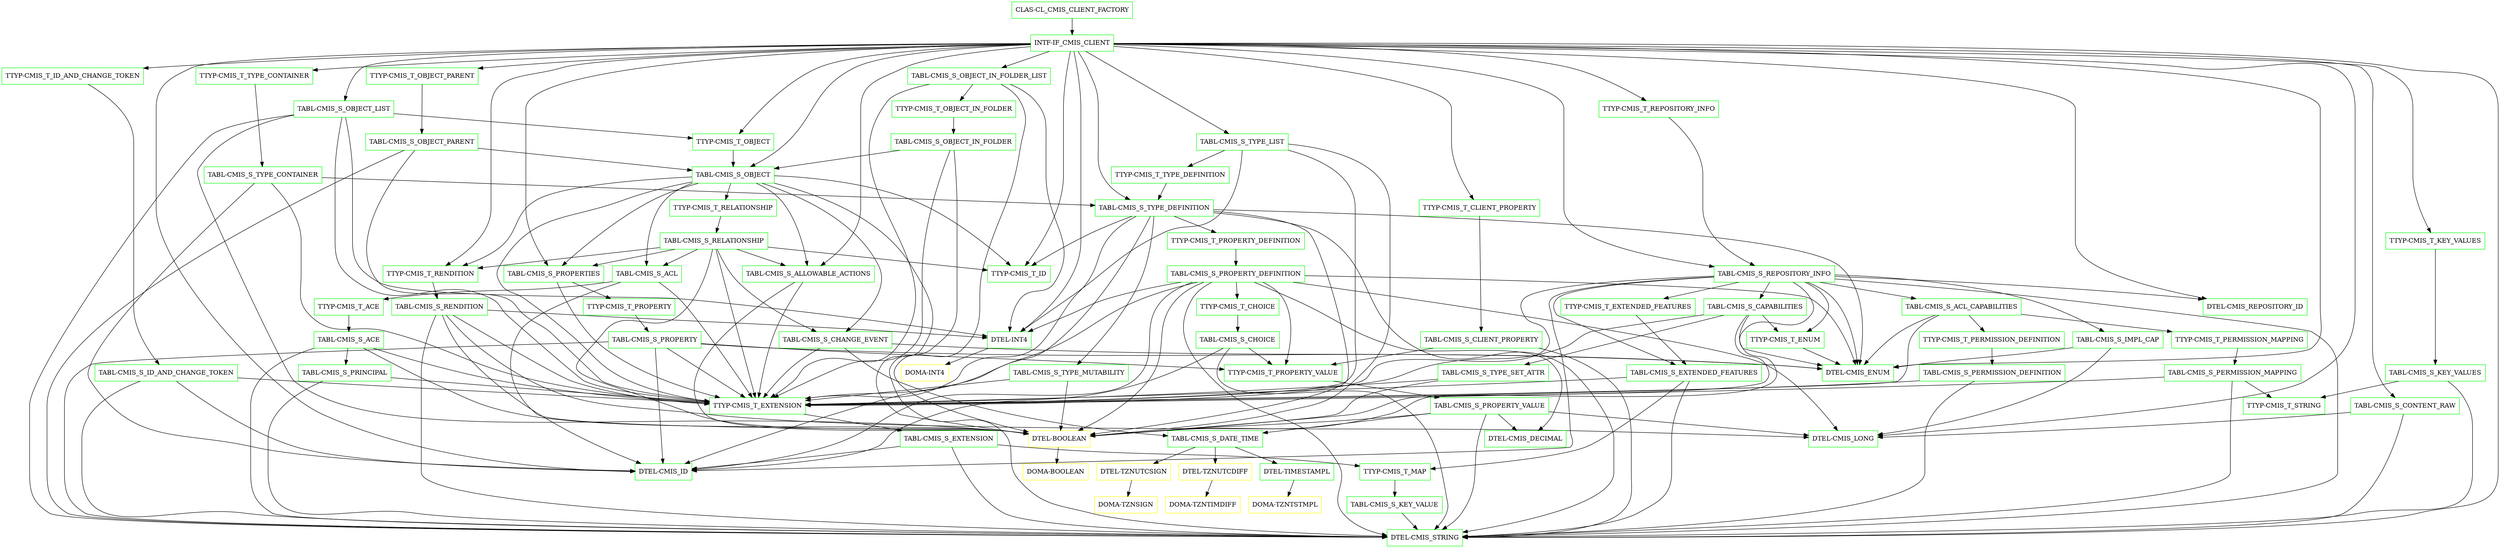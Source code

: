 digraph G {
  "CLAS-CL_CMIS_CLIENT_FACTORY" [shape=box,color=green];
  "INTF-IF_CMIS_CLIENT" [shape=box,color=green,URL="./INTF_IF_CMIS_CLIENT.html"];
  "TTYP-CMIS_T_OBJECT" [shape=box,color=green,URL="./TTYP_CMIS_T_OBJECT.html"];
  "TABL-CMIS_S_OBJECT" [shape=box,color=green,URL="./TABL_CMIS_S_OBJECT.html"];
  "TTYP-CMIS_T_EXTENSION" [shape=box,color=green,URL="./TTYP_CMIS_T_EXTENSION.html"];
  "TABL-CMIS_S_EXTENSION" [shape=box,color=green,URL="./TABL_CMIS_S_EXTENSION.html"];
  "TTYP-CMIS_T_MAP" [shape=box,color=green,URL="./TTYP_CMIS_T_MAP.html"];
  "TABL-CMIS_S_KEY_VALUE" [shape=box,color=green,URL="./TABL_CMIS_S_KEY_VALUE.html"];
  "DTEL-CMIS_STRING" [shape=box,color=green,URL="./DTEL_CMIS_STRING.html"];
  "DTEL-CMIS_ID" [shape=box,color=green,URL="./DTEL_CMIS_ID.html"];
  "TTYP-CMIS_T_RENDITION" [shape=box,color=green,URL="./TTYP_CMIS_T_RENDITION.html"];
  "TABL-CMIS_S_RENDITION" [shape=box,color=green,URL="./TABL_CMIS_S_RENDITION.html"];
  "DTEL-INT4" [shape=box,color=green,URL="./DTEL_INT4.html"];
  "DOMA-INT4" [shape=box,color=yellow,URL="./DOMA_INT4.html"];
  "DTEL-CMIS_LONG" [shape=box,color=green,URL="./DTEL_CMIS_LONG.html"];
  "TTYP-CMIS_T_ID" [shape=box,color=green,URL="./TTYP_CMIS_T_ID.html"];
  "DTEL-BOOLEAN" [shape=box,color=yellow,URL="./DTEL_BOOLEAN.html"];
  "DOMA-BOOLEAN" [shape=box,color=yellow,URL="./DOMA_BOOLEAN.html"];
  "TABL-CMIS_S_ACL" [shape=box,color=green,URL="./TABL_CMIS_S_ACL.html"];
  "TTYP-CMIS_T_ACE" [shape=box,color=green,URL="./TTYP_CMIS_T_ACE.html"];
  "TABL-CMIS_S_ACE" [shape=box,color=green,URL="./TABL_CMIS_S_ACE.html"];
  "TABL-CMIS_S_PRINCIPAL" [shape=box,color=green,URL="./TABL_CMIS_S_PRINCIPAL.html"];
  "TABL-CMIS_S_CHANGE_EVENT" [shape=box,color=green,URL="./TABL_CMIS_S_CHANGE_EVENT.html"];
  "TABL-CMIS_S_DATE_TIME" [shape=box,color=green,URL="./TABL_CMIS_S_DATE_TIME.html"];
  "DTEL-TZNUTCSIGN" [shape=box,color=yellow,URL="./DTEL_TZNUTCSIGN.html"];
  "DOMA-TZNSIGN" [shape=box,color=yellow,URL="./DOMA_TZNSIGN.html"];
  "DTEL-TZNUTCDIFF" [shape=box,color=yellow,URL="./DTEL_TZNUTCDIFF.html"];
  "DOMA-TZNTIMDIFF" [shape=box,color=yellow,URL="./DOMA_TZNTIMDIFF.html"];
  "DTEL-TIMESTAMPL" [shape=box,color=green,URL="./DTEL_TIMESTAMPL.html"];
  "DOMA-TZNTSTMPL" [shape=box,color=yellow,URL="./DOMA_TZNTSTMPL.html"];
  "DTEL-CMIS_ENUM" [shape=box,color=green,URL="./DTEL_CMIS_ENUM.html"];
  "TTYP-CMIS_T_RELATIONSHIP" [shape=box,color=green,URL="./TTYP_CMIS_T_RELATIONSHIP.html"];
  "TABL-CMIS_S_RELATIONSHIP" [shape=box,color=green,URL="./TABL_CMIS_S_RELATIONSHIP.html"];
  "TABL-CMIS_S_ALLOWABLE_ACTIONS" [shape=box,color=green,URL="./TABL_CMIS_S_ALLOWABLE_ACTIONS.html"];
  "TABL-CMIS_S_PROPERTIES" [shape=box,color=green,URL="./TABL_CMIS_S_PROPERTIES.html"];
  "TTYP-CMIS_T_PROPERTY" [shape=box,color=green,URL="./TTYP_CMIS_T_PROPERTY.html"];
  "TABL-CMIS_S_PROPERTY" [shape=box,color=green,URL="./TABL_CMIS_S_PROPERTY.html"];
  "TTYP-CMIS_T_PROPERTY_VALUE" [shape=box,color=green,URL="./TTYP_CMIS_T_PROPERTY_VALUE.html"];
  "TABL-CMIS_S_PROPERTY_VALUE" [shape=box,color=green,URL="./TABL_CMIS_S_PROPERTY_VALUE.html"];
  "DTEL-CMIS_DECIMAL" [shape=box,color=green,URL="./DTEL_CMIS_DECIMAL.html"];
  "TTYP-CMIS_T_ID_AND_CHANGE_TOKEN" [shape=box,color=green,URL="./TTYP_CMIS_T_ID_AND_CHANGE_TOKEN.html"];
  "TABL-CMIS_S_ID_AND_CHANGE_TOKEN" [shape=box,color=green,URL="./TABL_CMIS_S_ID_AND_CHANGE_TOKEN.html"];
  "TABL-CMIS_S_OBJECT_LIST" [shape=box,color=green,URL="./TABL_CMIS_S_OBJECT_LIST.html"];
  "TTYP-CMIS_T_CLIENT_PROPERTY" [shape=box,color=green,URL="./TTYP_CMIS_T_CLIENT_PROPERTY.html"];
  "TABL-CMIS_S_CLIENT_PROPERTY" [shape=box,color=green,URL="./TABL_CMIS_S_CLIENT_PROPERTY.html"];
  "TTYP-CMIS_T_TYPE_CONTAINER" [shape=box,color=green,URL="./TTYP_CMIS_T_TYPE_CONTAINER.html"];
  "TABL-CMIS_S_TYPE_CONTAINER" [shape=box,color=green,URL="./TABL_CMIS_S_TYPE_CONTAINER.html"];
  "TABL-CMIS_S_TYPE_DEFINITION" [shape=box,color=green,URL="./TABL_CMIS_S_TYPE_DEFINITION.html"];
  "TTYP-CMIS_T_PROPERTY_DEFINITION" [shape=box,color=green,URL="./TTYP_CMIS_T_PROPERTY_DEFINITION.html"];
  "TABL-CMIS_S_PROPERTY_DEFINITION" [shape=box,color=green,URL="./TABL_CMIS_S_PROPERTY_DEFINITION.html"];
  "TTYP-CMIS_T_CHOICE" [shape=box,color=green,URL="./TTYP_CMIS_T_CHOICE.html"];
  "TABL-CMIS_S_CHOICE" [shape=box,color=green,URL="./TABL_CMIS_S_CHOICE.html"];
  "TABL-CMIS_S_TYPE_MUTABILITY" [shape=box,color=green,URL="./TABL_CMIS_S_TYPE_MUTABILITY.html"];
  "TTYP-CMIS_T_OBJECT_PARENT" [shape=box,color=green,URL="./TTYP_CMIS_T_OBJECT_PARENT.html"];
  "TABL-CMIS_S_OBJECT_PARENT" [shape=box,color=green,URL="./TABL_CMIS_S_OBJECT_PARENT.html"];
  "TABL-CMIS_S_OBJECT_IN_FOLDER_LIST" [shape=box,color=green,URL="./TABL_CMIS_S_OBJECT_IN_FOLDER_LIST.html"];
  "TTYP-CMIS_T_OBJECT_IN_FOLDER" [shape=box,color=green,URL="./TTYP_CMIS_T_OBJECT_IN_FOLDER.html"];
  "TABL-CMIS_S_OBJECT_IN_FOLDER" [shape=box,color=green,URL="./TABL_CMIS_S_OBJECT_IN_FOLDER.html"];
  "TABL-CMIS_S_TYPE_LIST" [shape=box,color=green,URL="./TABL_CMIS_S_TYPE_LIST.html"];
  "TTYP-CMIS_T_TYPE_DEFINITION" [shape=box,color=green,URL="./TTYP_CMIS_T_TYPE_DEFINITION.html"];
  "TABL-CMIS_S_REPOSITORY_INFO" [shape=box,color=green,URL="./TABL_CMIS_S_REPOSITORY_INFO.html"];
  "TTYP-CMIS_T_EXTENDED_FEATURES" [shape=box,color=green,URL="./TTYP_CMIS_T_EXTENDED_FEATURES.html"];
  "TABL-CMIS_S_EXTENDED_FEATURES" [shape=box,color=green,URL="./TABL_CMIS_S_EXTENDED_FEATURES.html"];
  "TABL-CMIS_S_IMPL_CAP" [shape=box,color=green,URL="./TABL_CMIS_S_IMPL_CAP.html"];
  "TABL-CMIS_S_ACL_CAPABILITIES" [shape=box,color=green,URL="./TABL_CMIS_S_ACL_CAPABILITIES.html"];
  "TTYP-CMIS_T_PERMISSION_DEFINITION" [shape=box,color=green,URL="./TTYP_CMIS_T_PERMISSION_DEFINITION.html"];
  "TABL-CMIS_S_PERMISSION_DEFINITION" [shape=box,color=green,URL="./TABL_CMIS_S_PERMISSION_DEFINITION.html"];
  "TTYP-CMIS_T_PERMISSION_MAPPING" [shape=box,color=green,URL="./TTYP_CMIS_T_PERMISSION_MAPPING.html"];
  "TABL-CMIS_S_PERMISSION_MAPPING" [shape=box,color=green,URL="./TABL_CMIS_S_PERMISSION_MAPPING.html"];
  "TTYP-CMIS_T_STRING" [shape=box,color=green,URL="./TTYP_CMIS_T_STRING.html"];
  "TABL-CMIS_S_CAPABILITIES" [shape=box,color=green,URL="./TABL_CMIS_S_CAPABILITIES.html"];
  "TABL-CMIS_S_TYPE_SET_ATTR" [shape=box,color=green,URL="./TABL_CMIS_S_TYPE_SET_ATTR.html"];
  "TTYP-CMIS_T_ENUM" [shape=box,color=green,URL="./TTYP_CMIS_T_ENUM.html"];
  "DTEL-CMIS_REPOSITORY_ID" [shape=box,color=green,URL="./DTEL_CMIS_REPOSITORY_ID.html"];
  "TTYP-CMIS_T_REPOSITORY_INFO" [shape=box,color=green,URL="./TTYP_CMIS_T_REPOSITORY_INFO.html"];
  "TTYP-CMIS_T_KEY_VALUES" [shape=box,color=green,URL="./TTYP_CMIS_T_KEY_VALUES.html"];
  "TABL-CMIS_S_KEY_VALUES" [shape=box,color=green,URL="./TABL_CMIS_S_KEY_VALUES.html"];
  "TABL-CMIS_S_CONTENT_RAW" [shape=box,color=green,URL="./TABL_CMIS_S_CONTENT_RAW.html"];
  "CLAS-CL_CMIS_CLIENT_FACTORY" -> "INTF-IF_CMIS_CLIENT";
  "INTF-IF_CMIS_CLIENT" -> "DTEL-CMIS_REPOSITORY_ID";
  "INTF-IF_CMIS_CLIENT" -> "DTEL-CMIS_ID";
  "INTF-IF_CMIS_CLIENT" -> "TABL-CMIS_S_CONTENT_RAW";
  "INTF-IF_CMIS_CLIENT" -> "DTEL-CMIS_STRING";
  "INTF-IF_CMIS_CLIENT" -> "TABL-CMIS_S_OBJECT";
  "INTF-IF_CMIS_CLIENT" -> "TTYP-CMIS_T_KEY_VALUES";
  "INTF-IF_CMIS_CLIENT" -> "DTEL-CMIS_ENUM";
  "INTF-IF_CMIS_CLIENT" -> "TTYP-CMIS_T_REPOSITORY_INFO";
  "INTF-IF_CMIS_CLIENT" -> "TABL-CMIS_S_REPOSITORY_INFO";
  "INTF-IF_CMIS_CLIENT" -> "DTEL-INT4";
  "INTF-IF_CMIS_CLIENT" -> "TABL-CMIS_S_TYPE_LIST";
  "INTF-IF_CMIS_CLIENT" -> "TABL-CMIS_S_OBJECT_IN_FOLDER_LIST";
  "INTF-IF_CMIS_CLIENT" -> "TTYP-CMIS_T_OBJECT_PARENT";
  "INTF-IF_CMIS_CLIENT" -> "TABL-CMIS_S_TYPE_DEFINITION";
  "INTF-IF_CMIS_CLIENT" -> "TTYP-CMIS_T_TYPE_CONTAINER";
  "INTF-IF_CMIS_CLIENT" -> "TTYP-CMIS_T_CLIENT_PROPERTY";
  "INTF-IF_CMIS_CLIENT" -> "TTYP-CMIS_T_ID";
  "INTF-IF_CMIS_CLIENT" -> "TABL-CMIS_S_OBJECT_LIST";
  "INTF-IF_CMIS_CLIENT" -> "TABL-CMIS_S_PROPERTIES";
  "INTF-IF_CMIS_CLIENT" -> "TABL-CMIS_S_ALLOWABLE_ACTIONS";
  "INTF-IF_CMIS_CLIENT" -> "TTYP-CMIS_T_RENDITION";
  "INTF-IF_CMIS_CLIENT" -> "DTEL-CMIS_LONG";
  "INTF-IF_CMIS_CLIENT" -> "TTYP-CMIS_T_ID_AND_CHANGE_TOKEN";
  "INTF-IF_CMIS_CLIENT" -> "TTYP-CMIS_T_OBJECT";
  "TTYP-CMIS_T_OBJECT" -> "TABL-CMIS_S_OBJECT";
  "TABL-CMIS_S_OBJECT" -> "TABL-CMIS_S_PROPERTIES";
  "TABL-CMIS_S_OBJECT" -> "TABL-CMIS_S_ALLOWABLE_ACTIONS";
  "TABL-CMIS_S_OBJECT" -> "TTYP-CMIS_T_RELATIONSHIP";
  "TABL-CMIS_S_OBJECT" -> "TABL-CMIS_S_CHANGE_EVENT";
  "TABL-CMIS_S_OBJECT" -> "TABL-CMIS_S_ACL";
  "TABL-CMIS_S_OBJECT" -> "DTEL-BOOLEAN";
  "TABL-CMIS_S_OBJECT" -> "TTYP-CMIS_T_ID";
  "TABL-CMIS_S_OBJECT" -> "TTYP-CMIS_T_RENDITION";
  "TABL-CMIS_S_OBJECT" -> "TTYP-CMIS_T_EXTENSION";
  "TTYP-CMIS_T_EXTENSION" -> "TABL-CMIS_S_EXTENSION";
  "TABL-CMIS_S_EXTENSION" -> "DTEL-CMIS_ID";
  "TABL-CMIS_S_EXTENSION" -> "DTEL-CMIS_STRING";
  "TABL-CMIS_S_EXTENSION" -> "TTYP-CMIS_T_MAP";
  "TTYP-CMIS_T_MAP" -> "TABL-CMIS_S_KEY_VALUE";
  "TABL-CMIS_S_KEY_VALUE" -> "DTEL-CMIS_STRING";
  "TTYP-CMIS_T_RENDITION" -> "TABL-CMIS_S_RENDITION";
  "TABL-CMIS_S_RENDITION" -> "DTEL-CMIS_STRING";
  "TABL-CMIS_S_RENDITION" -> "DTEL-CMIS_LONG";
  "TABL-CMIS_S_RENDITION" -> "DTEL-INT4";
  "TABL-CMIS_S_RENDITION" -> "DTEL-CMIS_ID";
  "TABL-CMIS_S_RENDITION" -> "TTYP-CMIS_T_EXTENSION";
  "DTEL-INT4" -> "DOMA-INT4";
  "DTEL-BOOLEAN" -> "DOMA-BOOLEAN";
  "TABL-CMIS_S_ACL" -> "TTYP-CMIS_T_ACE";
  "TABL-CMIS_S_ACL" -> "DTEL-BOOLEAN";
  "TABL-CMIS_S_ACL" -> "TTYP-CMIS_T_EXTENSION";
  "TTYP-CMIS_T_ACE" -> "TABL-CMIS_S_ACE";
  "TABL-CMIS_S_ACE" -> "TABL-CMIS_S_PRINCIPAL";
  "TABL-CMIS_S_ACE" -> "DTEL-CMIS_STRING";
  "TABL-CMIS_S_ACE" -> "DTEL-BOOLEAN";
  "TABL-CMIS_S_ACE" -> "TTYP-CMIS_T_EXTENSION";
  "TABL-CMIS_S_PRINCIPAL" -> "DTEL-CMIS_STRING";
  "TABL-CMIS_S_PRINCIPAL" -> "TTYP-CMIS_T_EXTENSION";
  "TABL-CMIS_S_CHANGE_EVENT" -> "DTEL-CMIS_ENUM";
  "TABL-CMIS_S_CHANGE_EVENT" -> "TABL-CMIS_S_DATE_TIME";
  "TABL-CMIS_S_CHANGE_EVENT" -> "TTYP-CMIS_T_EXTENSION";
  "TABL-CMIS_S_DATE_TIME" -> "DTEL-TIMESTAMPL";
  "TABL-CMIS_S_DATE_TIME" -> "DTEL-TZNUTCDIFF";
  "TABL-CMIS_S_DATE_TIME" -> "DTEL-TZNUTCSIGN";
  "DTEL-TZNUTCSIGN" -> "DOMA-TZNSIGN";
  "DTEL-TZNUTCDIFF" -> "DOMA-TZNTIMDIFF";
  "DTEL-TIMESTAMPL" -> "DOMA-TZNTSTMPL";
  "TTYP-CMIS_T_RELATIONSHIP" -> "TABL-CMIS_S_RELATIONSHIP";
  "TABL-CMIS_S_RELATIONSHIP" -> "TABL-CMIS_S_PROPERTIES";
  "TABL-CMIS_S_RELATIONSHIP" -> "TABL-CMIS_S_ALLOWABLE_ACTIONS";
  "TABL-CMIS_S_RELATIONSHIP" -> "TABL-CMIS_S_CHANGE_EVENT";
  "TABL-CMIS_S_RELATIONSHIP" -> "TABL-CMIS_S_ACL";
  "TABL-CMIS_S_RELATIONSHIP" -> "DTEL-BOOLEAN";
  "TABL-CMIS_S_RELATIONSHIP" -> "TTYP-CMIS_T_ID";
  "TABL-CMIS_S_RELATIONSHIP" -> "TTYP-CMIS_T_RENDITION";
  "TABL-CMIS_S_RELATIONSHIP" -> "TTYP-CMIS_T_EXTENSION";
  "TABL-CMIS_S_ALLOWABLE_ACTIONS" -> "DTEL-BOOLEAN";
  "TABL-CMIS_S_ALLOWABLE_ACTIONS" -> "TTYP-CMIS_T_EXTENSION";
  "TABL-CMIS_S_PROPERTIES" -> "TTYP-CMIS_T_PROPERTY";
  "TABL-CMIS_S_PROPERTIES" -> "TTYP-CMIS_T_EXTENSION";
  "TTYP-CMIS_T_PROPERTY" -> "TABL-CMIS_S_PROPERTY";
  "TABL-CMIS_S_PROPERTY" -> "DTEL-CMIS_ID";
  "TABL-CMIS_S_PROPERTY" -> "DTEL-CMIS_ENUM";
  "TABL-CMIS_S_PROPERTY" -> "DTEL-CMIS_STRING";
  "TABL-CMIS_S_PROPERTY" -> "TTYP-CMIS_T_PROPERTY_VALUE";
  "TABL-CMIS_S_PROPERTY" -> "TTYP-CMIS_T_EXTENSION";
  "TTYP-CMIS_T_PROPERTY_VALUE" -> "TABL-CMIS_S_PROPERTY_VALUE";
  "TABL-CMIS_S_PROPERTY_VALUE" -> "DTEL-CMIS_STRING";
  "TABL-CMIS_S_PROPERTY_VALUE" -> "DTEL-BOOLEAN";
  "TABL-CMIS_S_PROPERTY_VALUE" -> "DTEL-CMIS_LONG";
  "TABL-CMIS_S_PROPERTY_VALUE" -> "DTEL-CMIS_DECIMAL";
  "TABL-CMIS_S_PROPERTY_VALUE" -> "TABL-CMIS_S_DATE_TIME";
  "TTYP-CMIS_T_ID_AND_CHANGE_TOKEN" -> "TABL-CMIS_S_ID_AND_CHANGE_TOKEN";
  "TABL-CMIS_S_ID_AND_CHANGE_TOKEN" -> "DTEL-CMIS_ID";
  "TABL-CMIS_S_ID_AND_CHANGE_TOKEN" -> "DTEL-CMIS_STRING";
  "TABL-CMIS_S_ID_AND_CHANGE_TOKEN" -> "TTYP-CMIS_T_EXTENSION";
  "TABL-CMIS_S_OBJECT_LIST" -> "TTYP-CMIS_T_OBJECT";
  "TABL-CMIS_S_OBJECT_LIST" -> "DTEL-BOOLEAN";
  "TABL-CMIS_S_OBJECT_LIST" -> "DTEL-INT4";
  "TABL-CMIS_S_OBJECT_LIST" -> "DTEL-CMIS_STRING";
  "TABL-CMIS_S_OBJECT_LIST" -> "TTYP-CMIS_T_EXTENSION";
  "TTYP-CMIS_T_CLIENT_PROPERTY" -> "TABL-CMIS_S_CLIENT_PROPERTY";
  "TABL-CMIS_S_CLIENT_PROPERTY" -> "DTEL-CMIS_STRING";
  "TABL-CMIS_S_CLIENT_PROPERTY" -> "TTYP-CMIS_T_PROPERTY_VALUE";
  "TTYP-CMIS_T_TYPE_CONTAINER" -> "TABL-CMIS_S_TYPE_CONTAINER";
  "TABL-CMIS_S_TYPE_CONTAINER" -> "DTEL-CMIS_ID";
  "TABL-CMIS_S_TYPE_CONTAINER" -> "TABL-CMIS_S_TYPE_DEFINITION";
  "TABL-CMIS_S_TYPE_CONTAINER" -> "TTYP-CMIS_T_EXTENSION";
  "TABL-CMIS_S_TYPE_DEFINITION" -> "DTEL-CMIS_ID";
  "TABL-CMIS_S_TYPE_DEFINITION" -> "DTEL-CMIS_STRING";
  "TABL-CMIS_S_TYPE_DEFINITION" -> "DTEL-CMIS_ENUM";
  "TABL-CMIS_S_TYPE_DEFINITION" -> "DTEL-BOOLEAN";
  "TABL-CMIS_S_TYPE_DEFINITION" -> "TTYP-CMIS_T_ID";
  "TABL-CMIS_S_TYPE_DEFINITION" -> "TABL-CMIS_S_TYPE_MUTABILITY";
  "TABL-CMIS_S_TYPE_DEFINITION" -> "TTYP-CMIS_T_PROPERTY_DEFINITION";
  "TABL-CMIS_S_TYPE_DEFINITION" -> "TTYP-CMIS_T_EXTENSION";
  "TTYP-CMIS_T_PROPERTY_DEFINITION" -> "TABL-CMIS_S_PROPERTY_DEFINITION";
  "TABL-CMIS_S_PROPERTY_DEFINITION" -> "DTEL-CMIS_ID";
  "TABL-CMIS_S_PROPERTY_DEFINITION" -> "DTEL-CMIS_STRING";
  "TABL-CMIS_S_PROPERTY_DEFINITION" -> "DTEL-CMIS_ENUM";
  "TABL-CMIS_S_PROPERTY_DEFINITION" -> "DTEL-BOOLEAN";
  "TABL-CMIS_S_PROPERTY_DEFINITION" -> "DTEL-INT4";
  "TABL-CMIS_S_PROPERTY_DEFINITION" -> "DTEL-CMIS_DECIMAL";
  "TABL-CMIS_S_PROPERTY_DEFINITION" -> "DTEL-CMIS_LONG";
  "TABL-CMIS_S_PROPERTY_DEFINITION" -> "TTYP-CMIS_T_PROPERTY_VALUE";
  "TABL-CMIS_S_PROPERTY_DEFINITION" -> "TTYP-CMIS_T_CHOICE";
  "TABL-CMIS_S_PROPERTY_DEFINITION" -> "TTYP-CMIS_T_EXTENSION";
  "TTYP-CMIS_T_CHOICE" -> "TABL-CMIS_S_CHOICE";
  "TABL-CMIS_S_CHOICE" -> "DTEL-CMIS_ID";
  "TABL-CMIS_S_CHOICE" -> "DTEL-CMIS_STRING";
  "TABL-CMIS_S_CHOICE" -> "TTYP-CMIS_T_PROPERTY_VALUE";
  "TABL-CMIS_S_TYPE_MUTABILITY" -> "DTEL-BOOLEAN";
  "TABL-CMIS_S_TYPE_MUTABILITY" -> "TTYP-CMIS_T_EXTENSION";
  "TTYP-CMIS_T_OBJECT_PARENT" -> "TABL-CMIS_S_OBJECT_PARENT";
  "TABL-CMIS_S_OBJECT_PARENT" -> "TABL-CMIS_S_OBJECT";
  "TABL-CMIS_S_OBJECT_PARENT" -> "DTEL-CMIS_STRING";
  "TABL-CMIS_S_OBJECT_PARENT" -> "TTYP-CMIS_T_EXTENSION";
  "TABL-CMIS_S_OBJECT_IN_FOLDER_LIST" -> "TTYP-CMIS_T_OBJECT_IN_FOLDER";
  "TABL-CMIS_S_OBJECT_IN_FOLDER_LIST" -> "DTEL-BOOLEAN";
  "TABL-CMIS_S_OBJECT_IN_FOLDER_LIST" -> "DTEL-INT4";
  "TABL-CMIS_S_OBJECT_IN_FOLDER_LIST" -> "TTYP-CMIS_T_EXTENSION";
  "TTYP-CMIS_T_OBJECT_IN_FOLDER" -> "TABL-CMIS_S_OBJECT_IN_FOLDER";
  "TABL-CMIS_S_OBJECT_IN_FOLDER" -> "TABL-CMIS_S_OBJECT";
  "TABL-CMIS_S_OBJECT_IN_FOLDER" -> "DTEL-CMIS_STRING";
  "TABL-CMIS_S_OBJECT_IN_FOLDER" -> "TTYP-CMIS_T_EXTENSION";
  "TABL-CMIS_S_TYPE_LIST" -> "TTYP-CMIS_T_TYPE_DEFINITION";
  "TABL-CMIS_S_TYPE_LIST" -> "DTEL-BOOLEAN";
  "TABL-CMIS_S_TYPE_LIST" -> "DTEL-INT4";
  "TABL-CMIS_S_TYPE_LIST" -> "TTYP-CMIS_T_EXTENSION";
  "TTYP-CMIS_T_TYPE_DEFINITION" -> "TABL-CMIS_S_TYPE_DEFINITION";
  "TABL-CMIS_S_REPOSITORY_INFO" -> "DTEL-CMIS_REPOSITORY_ID";
  "TABL-CMIS_S_REPOSITORY_INFO" -> "DTEL-CMIS_STRING";
  "TABL-CMIS_S_REPOSITORY_INFO" -> "DTEL-CMIS_ID";
  "TABL-CMIS_S_REPOSITORY_INFO" -> "DTEL-CMIS_ENUM";
  "TABL-CMIS_S_REPOSITORY_INFO" -> "DTEL-BOOLEAN";
  "TABL-CMIS_S_REPOSITORY_INFO" -> "TTYP-CMIS_T_ENUM";
  "TABL-CMIS_S_REPOSITORY_INFO" -> "TABL-CMIS_S_CAPABILITIES";
  "TABL-CMIS_S_REPOSITORY_INFO" -> "TABL-CMIS_S_ACL_CAPABILITIES";
  "TABL-CMIS_S_REPOSITORY_INFO" -> "TABL-CMIS_S_EXTENDED_FEATURES";
  "TABL-CMIS_S_REPOSITORY_INFO" -> "TTYP-CMIS_T_EXTENSION";
  "TABL-CMIS_S_REPOSITORY_INFO" -> "TABL-CMIS_S_IMPL_CAP";
  "TABL-CMIS_S_REPOSITORY_INFO" -> "TTYP-CMIS_T_EXTENDED_FEATURES";
  "TTYP-CMIS_T_EXTENDED_FEATURES" -> "TABL-CMIS_S_EXTENDED_FEATURES";
  "TABL-CMIS_S_EXTENDED_FEATURES" -> "DTEL-CMIS_STRING";
  "TABL-CMIS_S_EXTENDED_FEATURES" -> "TTYP-CMIS_T_MAP";
  "TABL-CMIS_S_EXTENDED_FEATURES" -> "TTYP-CMIS_T_EXTENSION";
  "TABL-CMIS_S_IMPL_CAP" -> "DTEL-CMIS_ENUM";
  "TABL-CMIS_S_IMPL_CAP" -> "DTEL-CMIS_LONG";
  "TABL-CMIS_S_ACL_CAPABILITIES" -> "DTEL-CMIS_ENUM";
  "TABL-CMIS_S_ACL_CAPABILITIES" -> "TTYP-CMIS_T_PERMISSION_MAPPING";
  "TABL-CMIS_S_ACL_CAPABILITIES" -> "TTYP-CMIS_T_PERMISSION_DEFINITION";
  "TABL-CMIS_S_ACL_CAPABILITIES" -> "TTYP-CMIS_T_EXTENSION";
  "TTYP-CMIS_T_PERMISSION_DEFINITION" -> "TABL-CMIS_S_PERMISSION_DEFINITION";
  "TABL-CMIS_S_PERMISSION_DEFINITION" -> "DTEL-CMIS_STRING";
  "TABL-CMIS_S_PERMISSION_DEFINITION" -> "TTYP-CMIS_T_EXTENSION";
  "TTYP-CMIS_T_PERMISSION_MAPPING" -> "TABL-CMIS_S_PERMISSION_MAPPING";
  "TABL-CMIS_S_PERMISSION_MAPPING" -> "DTEL-CMIS_STRING";
  "TABL-CMIS_S_PERMISSION_MAPPING" -> "TTYP-CMIS_T_STRING";
  "TABL-CMIS_S_PERMISSION_MAPPING" -> "TTYP-CMIS_T_EXTENSION";
  "TABL-CMIS_S_CAPABILITIES" -> "DTEL-CMIS_ENUM";
  "TABL-CMIS_S_CAPABILITIES" -> "DTEL-BOOLEAN";
  "TABL-CMIS_S_CAPABILITIES" -> "TTYP-CMIS_T_ENUM";
  "TABL-CMIS_S_CAPABILITIES" -> "TABL-CMIS_S_TYPE_SET_ATTR";
  "TABL-CMIS_S_CAPABILITIES" -> "TTYP-CMIS_T_EXTENSION";
  "TABL-CMIS_S_TYPE_SET_ATTR" -> "DTEL-BOOLEAN";
  "TABL-CMIS_S_TYPE_SET_ATTR" -> "TTYP-CMIS_T_EXTENSION";
  "TTYP-CMIS_T_ENUM" -> "DTEL-CMIS_ENUM";
  "TTYP-CMIS_T_REPOSITORY_INFO" -> "TABL-CMIS_S_REPOSITORY_INFO";
  "TTYP-CMIS_T_KEY_VALUES" -> "TABL-CMIS_S_KEY_VALUES";
  "TABL-CMIS_S_KEY_VALUES" -> "DTEL-CMIS_STRING";
  "TABL-CMIS_S_KEY_VALUES" -> "TTYP-CMIS_T_STRING";
  "TABL-CMIS_S_CONTENT_RAW" -> "DTEL-CMIS_STRING";
  "TABL-CMIS_S_CONTENT_RAW" -> "DTEL-CMIS_LONG";
}
